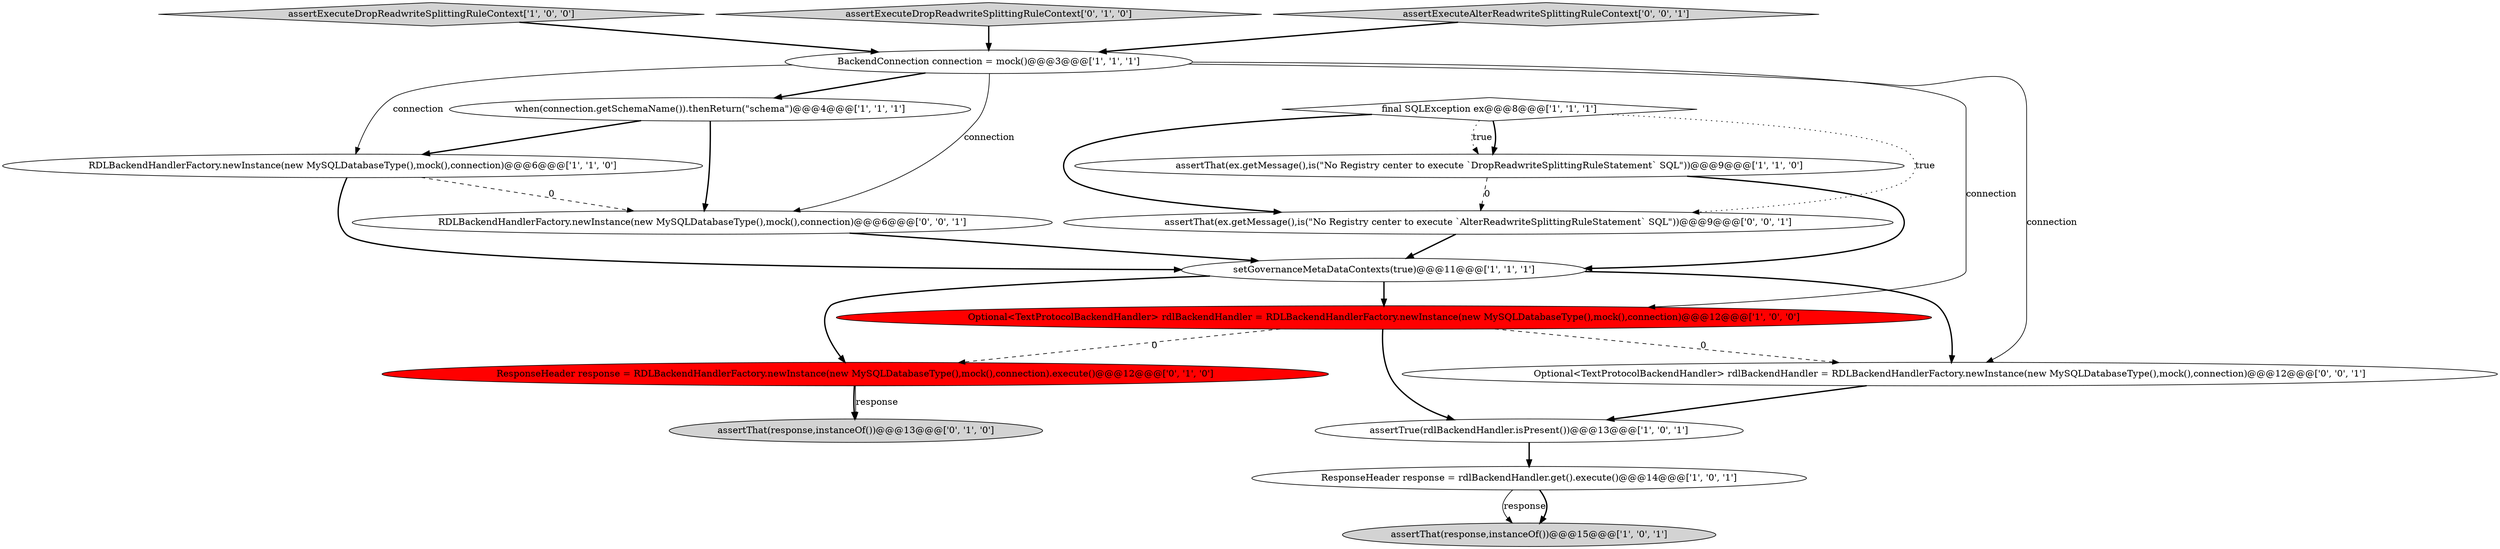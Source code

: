 digraph {
9 [style = filled, label = "setGovernanceMetaDataContexts(true)@@@11@@@['1', '1', '1']", fillcolor = white, shape = ellipse image = "AAA0AAABBB1BBB"];
1 [style = filled, label = "assertThat(ex.getMessage(),is(\"No Registry center to execute `DropReadwriteSplittingRuleStatement` SQL\"))@@@9@@@['1', '1', '0']", fillcolor = white, shape = ellipse image = "AAA0AAABBB1BBB"];
10 [style = filled, label = "Optional<TextProtocolBackendHandler> rdlBackendHandler = RDLBackendHandlerFactory.newInstance(new MySQLDatabaseType(),mock(),connection)@@@12@@@['1', '0', '0']", fillcolor = red, shape = ellipse image = "AAA1AAABBB1BBB"];
8 [style = filled, label = "final SQLException ex@@@8@@@['1', '1', '1']", fillcolor = white, shape = diamond image = "AAA0AAABBB1BBB"];
4 [style = filled, label = "RDLBackendHandlerFactory.newInstance(new MySQLDatabaseType(),mock(),connection)@@@6@@@['1', '1', '0']", fillcolor = white, shape = ellipse image = "AAA0AAABBB1BBB"];
3 [style = filled, label = "BackendConnection connection = mock()@@@3@@@['1', '1', '1']", fillcolor = white, shape = ellipse image = "AAA0AAABBB1BBB"];
6 [style = filled, label = "assertTrue(rdlBackendHandler.isPresent())@@@13@@@['1', '0', '1']", fillcolor = white, shape = ellipse image = "AAA0AAABBB1BBB"];
15 [style = filled, label = "Optional<TextProtocolBackendHandler> rdlBackendHandler = RDLBackendHandlerFactory.newInstance(new MySQLDatabaseType(),mock(),connection)@@@12@@@['0', '0', '1']", fillcolor = white, shape = ellipse image = "AAA0AAABBB3BBB"];
5 [style = filled, label = "assertThat(response,instanceOf())@@@15@@@['1', '0', '1']", fillcolor = lightgray, shape = ellipse image = "AAA0AAABBB1BBB"];
2 [style = filled, label = "assertExecuteDropReadwriteSplittingRuleContext['1', '0', '0']", fillcolor = lightgray, shape = diamond image = "AAA0AAABBB1BBB"];
7 [style = filled, label = "when(connection.getSchemaName()).thenReturn(\"schema\")@@@4@@@['1', '1', '1']", fillcolor = white, shape = ellipse image = "AAA0AAABBB1BBB"];
11 [style = filled, label = "assertExecuteDropReadwriteSplittingRuleContext['0', '1', '0']", fillcolor = lightgray, shape = diamond image = "AAA0AAABBB2BBB"];
17 [style = filled, label = "assertExecuteAlterReadwriteSplittingRuleContext['0', '0', '1']", fillcolor = lightgray, shape = diamond image = "AAA0AAABBB3BBB"];
13 [style = filled, label = "ResponseHeader response = RDLBackendHandlerFactory.newInstance(new MySQLDatabaseType(),mock(),connection).execute()@@@12@@@['0', '1', '0']", fillcolor = red, shape = ellipse image = "AAA1AAABBB2BBB"];
14 [style = filled, label = "RDLBackendHandlerFactory.newInstance(new MySQLDatabaseType(),mock(),connection)@@@6@@@['0', '0', '1']", fillcolor = white, shape = ellipse image = "AAA0AAABBB3BBB"];
0 [style = filled, label = "ResponseHeader response = rdlBackendHandler.get().execute()@@@14@@@['1', '0', '1']", fillcolor = white, shape = ellipse image = "AAA0AAABBB1BBB"];
16 [style = filled, label = "assertThat(ex.getMessage(),is(\"No Registry center to execute `AlterReadwriteSplittingRuleStatement` SQL\"))@@@9@@@['0', '0', '1']", fillcolor = white, shape = ellipse image = "AAA0AAABBB3BBB"];
12 [style = filled, label = "assertThat(response,instanceOf())@@@13@@@['0', '1', '0']", fillcolor = lightgray, shape = ellipse image = "AAA0AAABBB2BBB"];
10->15 [style = dashed, label="0"];
4->9 [style = bold, label=""];
8->16 [style = bold, label=""];
3->4 [style = solid, label="connection"];
0->5 [style = solid, label="response"];
2->3 [style = bold, label=""];
8->16 [style = dotted, label="true"];
3->10 [style = solid, label="connection"];
15->6 [style = bold, label=""];
6->0 [style = bold, label=""];
7->4 [style = bold, label=""];
9->10 [style = bold, label=""];
10->13 [style = dashed, label="0"];
10->6 [style = bold, label=""];
1->9 [style = bold, label=""];
7->14 [style = bold, label=""];
8->1 [style = bold, label=""];
8->1 [style = dotted, label="true"];
13->12 [style = bold, label=""];
3->7 [style = bold, label=""];
11->3 [style = bold, label=""];
9->15 [style = bold, label=""];
1->16 [style = dashed, label="0"];
17->3 [style = bold, label=""];
14->9 [style = bold, label=""];
4->14 [style = dashed, label="0"];
3->14 [style = solid, label="connection"];
13->12 [style = solid, label="response"];
3->15 [style = solid, label="connection"];
16->9 [style = bold, label=""];
0->5 [style = bold, label=""];
9->13 [style = bold, label=""];
}
